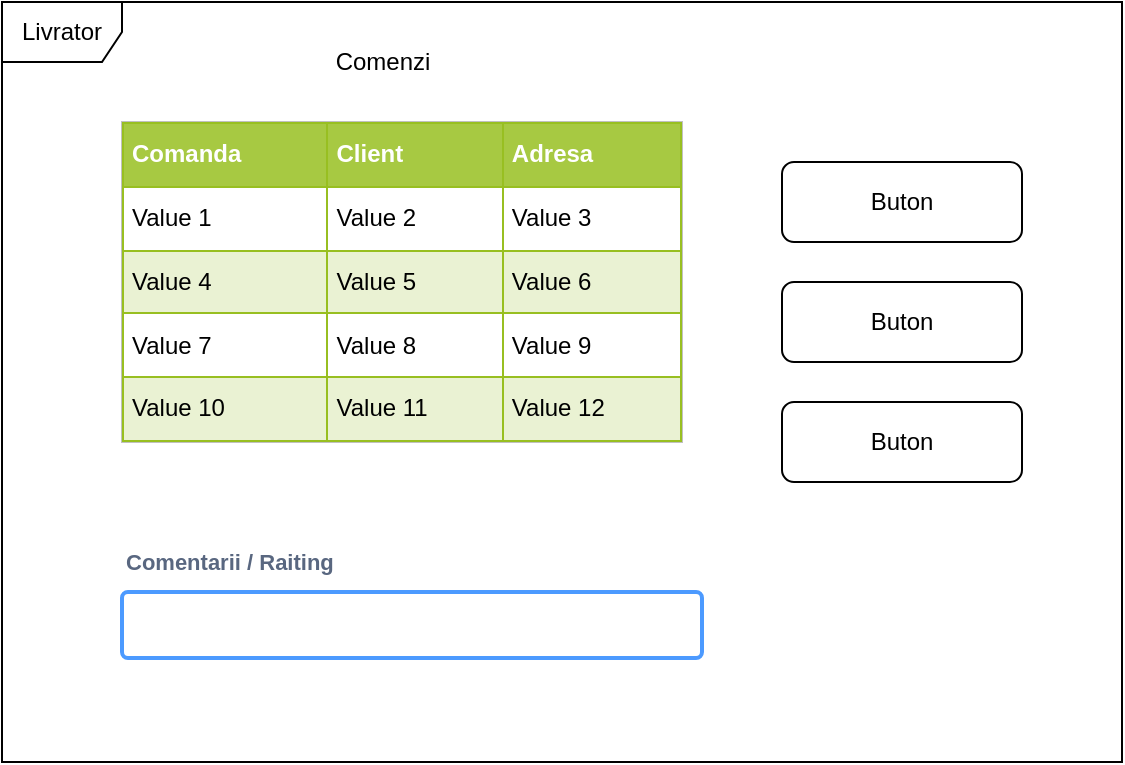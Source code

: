 <mxfile version="12.3.2" type="device" pages="1"><diagram id="cacD_yZgHBIQr8SYqaGa" name="Page-1"><mxGraphModel dx="1024" dy="534" grid="1" gridSize="10" guides="1" tooltips="1" connect="1" arrows="1" fold="1" page="1" pageScale="1" pageWidth="850" pageHeight="1100" background="#ffffff" math="0" shadow="0"><root><mxCell id="0"/><mxCell id="1" parent="0"/><mxCell id="_nvN2PQ_U14y8gFkO6P--1" value="Livrator" style="shape=umlFrame;whiteSpace=wrap;html=1;" vertex="1" parent="1"><mxGeometry x="160" y="60" width="560" height="380" as="geometry"/></mxCell><mxCell id="_nvN2PQ_U14y8gFkO6P--2" value="&lt;table border=&quot;1&quot; width=&quot;100%&quot; cellpadding=&quot;4&quot; style=&quot;width: 100% ; height: 100% ; border-collapse: collapse&quot;&gt;&lt;tbody&gt;&lt;tr style=&quot;background-color: #a7c942 ; color: #ffffff ; border: 1px solid #98bf21&quot;&gt;&lt;th align=&quot;left&quot;&gt;Comanda&lt;/th&gt;&lt;th align=&quot;left&quot;&gt;Client&lt;/th&gt;&lt;th align=&quot;left&quot;&gt;Adresa&lt;/th&gt;&lt;/tr&gt;&lt;tr style=&quot;border: 1px solid #98bf21&quot;&gt;&lt;td&gt;Value 1&lt;/td&gt;&lt;td&gt;Value 2&lt;/td&gt;&lt;td&gt;Value 3&lt;/td&gt;&lt;/tr&gt;&lt;tr style=&quot;background-color: #eaf2d3 ; border: 1px solid #98bf21&quot;&gt;&lt;td&gt;Value 4&lt;/td&gt;&lt;td&gt;Value 5&lt;/td&gt;&lt;td&gt;Value 6&lt;/td&gt;&lt;/tr&gt;&lt;tr style=&quot;border: 1px solid #98bf21&quot;&gt;&lt;td&gt;Value 7&lt;/td&gt;&lt;td&gt;Value 8&lt;/td&gt;&lt;td&gt;Value 9&lt;/td&gt;&lt;/tr&gt;&lt;tr style=&quot;background-color: #eaf2d3 ; border: 1px solid #98bf21&quot;&gt;&lt;td&gt;Value 10&lt;/td&gt;&lt;td&gt;Value 11&lt;/td&gt;&lt;td&gt;Value 12&lt;/td&gt;&lt;/tr&gt;&lt;/tbody&gt;&lt;/table&gt;" style="text;html=1;strokeColor=#c0c0c0;fillColor=#ffffff;overflow=fill;rounded=0;" vertex="1" parent="1"><mxGeometry x="220" y="120" width="280" height="160" as="geometry"/></mxCell><mxCell id="_nvN2PQ_U14y8gFkO6P--3" value="Comenzi" style="text;html=1;align=center;verticalAlign=middle;resizable=0;points=[];;autosize=1;" vertex="1" parent="1"><mxGeometry x="320" y="80" width="60" height="20" as="geometry"/></mxCell><mxCell id="_nvN2PQ_U14y8gFkO6P--4" value="Comentarii / Raiting" style="fillColor=none;strokeColor=none;html=1;fontSize=11;fontStyle=0;align=left;fontColor=#596780;fontStyle=1;fontSize=11" vertex="1" parent="1"><mxGeometry x="220" y="330" width="240" height="20" as="geometry"/></mxCell><mxCell id="_nvN2PQ_U14y8gFkO6P--5" value="" style="rounded=1;arcSize=9;align=left;spacingLeft=5;strokeColor=#4C9AFF;html=1;strokeWidth=2;fontSize=12" vertex="1" parent="1"><mxGeometry x="220" y="355" width="290" height="33" as="geometry"/></mxCell><mxCell id="_nvN2PQ_U14y8gFkO6P--6" value="Buton" style="rounded=1;whiteSpace=wrap;html=1;" vertex="1" parent="1"><mxGeometry x="550" y="140" width="120" height="40" as="geometry"/></mxCell><mxCell id="_nvN2PQ_U14y8gFkO6P--7" value="Buton" style="rounded=1;whiteSpace=wrap;html=1;" vertex="1" parent="1"><mxGeometry x="550" y="200" width="120" height="40" as="geometry"/></mxCell><mxCell id="_nvN2PQ_U14y8gFkO6P--8" value="Buton" style="rounded=1;whiteSpace=wrap;html=1;" vertex="1" parent="1"><mxGeometry x="550" y="260" width="120" height="40" as="geometry"/></mxCell></root></mxGraphModel></diagram></mxfile>